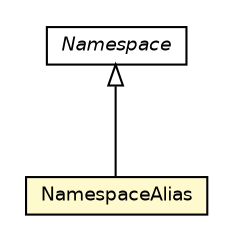 #!/usr/local/bin/dot
#
# Class diagram 
# Generated by UMLGraph version 5.2 (http://www.umlgraph.org/)
#

digraph G {
	edge [fontname="Helvetica",fontsize=10,labelfontname="Helvetica",labelfontsize=10];
	node [fontname="Helvetica",fontsize=10,shape=plaintext];
	nodesep=0.25;
	ranksep=0.5;
	// chameleon.core.namespace.NamespaceAlias
	c17282 [label=<<table title="chameleon.core.namespace.NamespaceAlias" border="0" cellborder="1" cellspacing="0" cellpadding="2" port="p" bgcolor="lemonChiffon" href="./NamespaceAlias.html">
		<tr><td><table border="0" cellspacing="0" cellpadding="1">
<tr><td align="center" balign="center"> NamespaceAlias </td></tr>
		</table></td></tr>
		</table>>, fontname="Helvetica", fontcolor="black", fontsize=9.0];
	// chameleon.core.namespace.Namespace
	c17283 [label=<<table title="chameleon.core.namespace.Namespace" border="0" cellborder="1" cellspacing="0" cellpadding="2" port="p" href="./Namespace.html">
		<tr><td><table border="0" cellspacing="0" cellpadding="1">
<tr><td align="center" balign="center"><font face="Helvetica-Oblique"> Namespace </font></td></tr>
		</table></td></tr>
		</table>>, fontname="Helvetica", fontcolor="black", fontsize=9.0];
	//chameleon.core.namespace.NamespaceAlias extends chameleon.core.namespace.Namespace
	c17283:p -> c17282:p [dir=back,arrowtail=empty];
}

